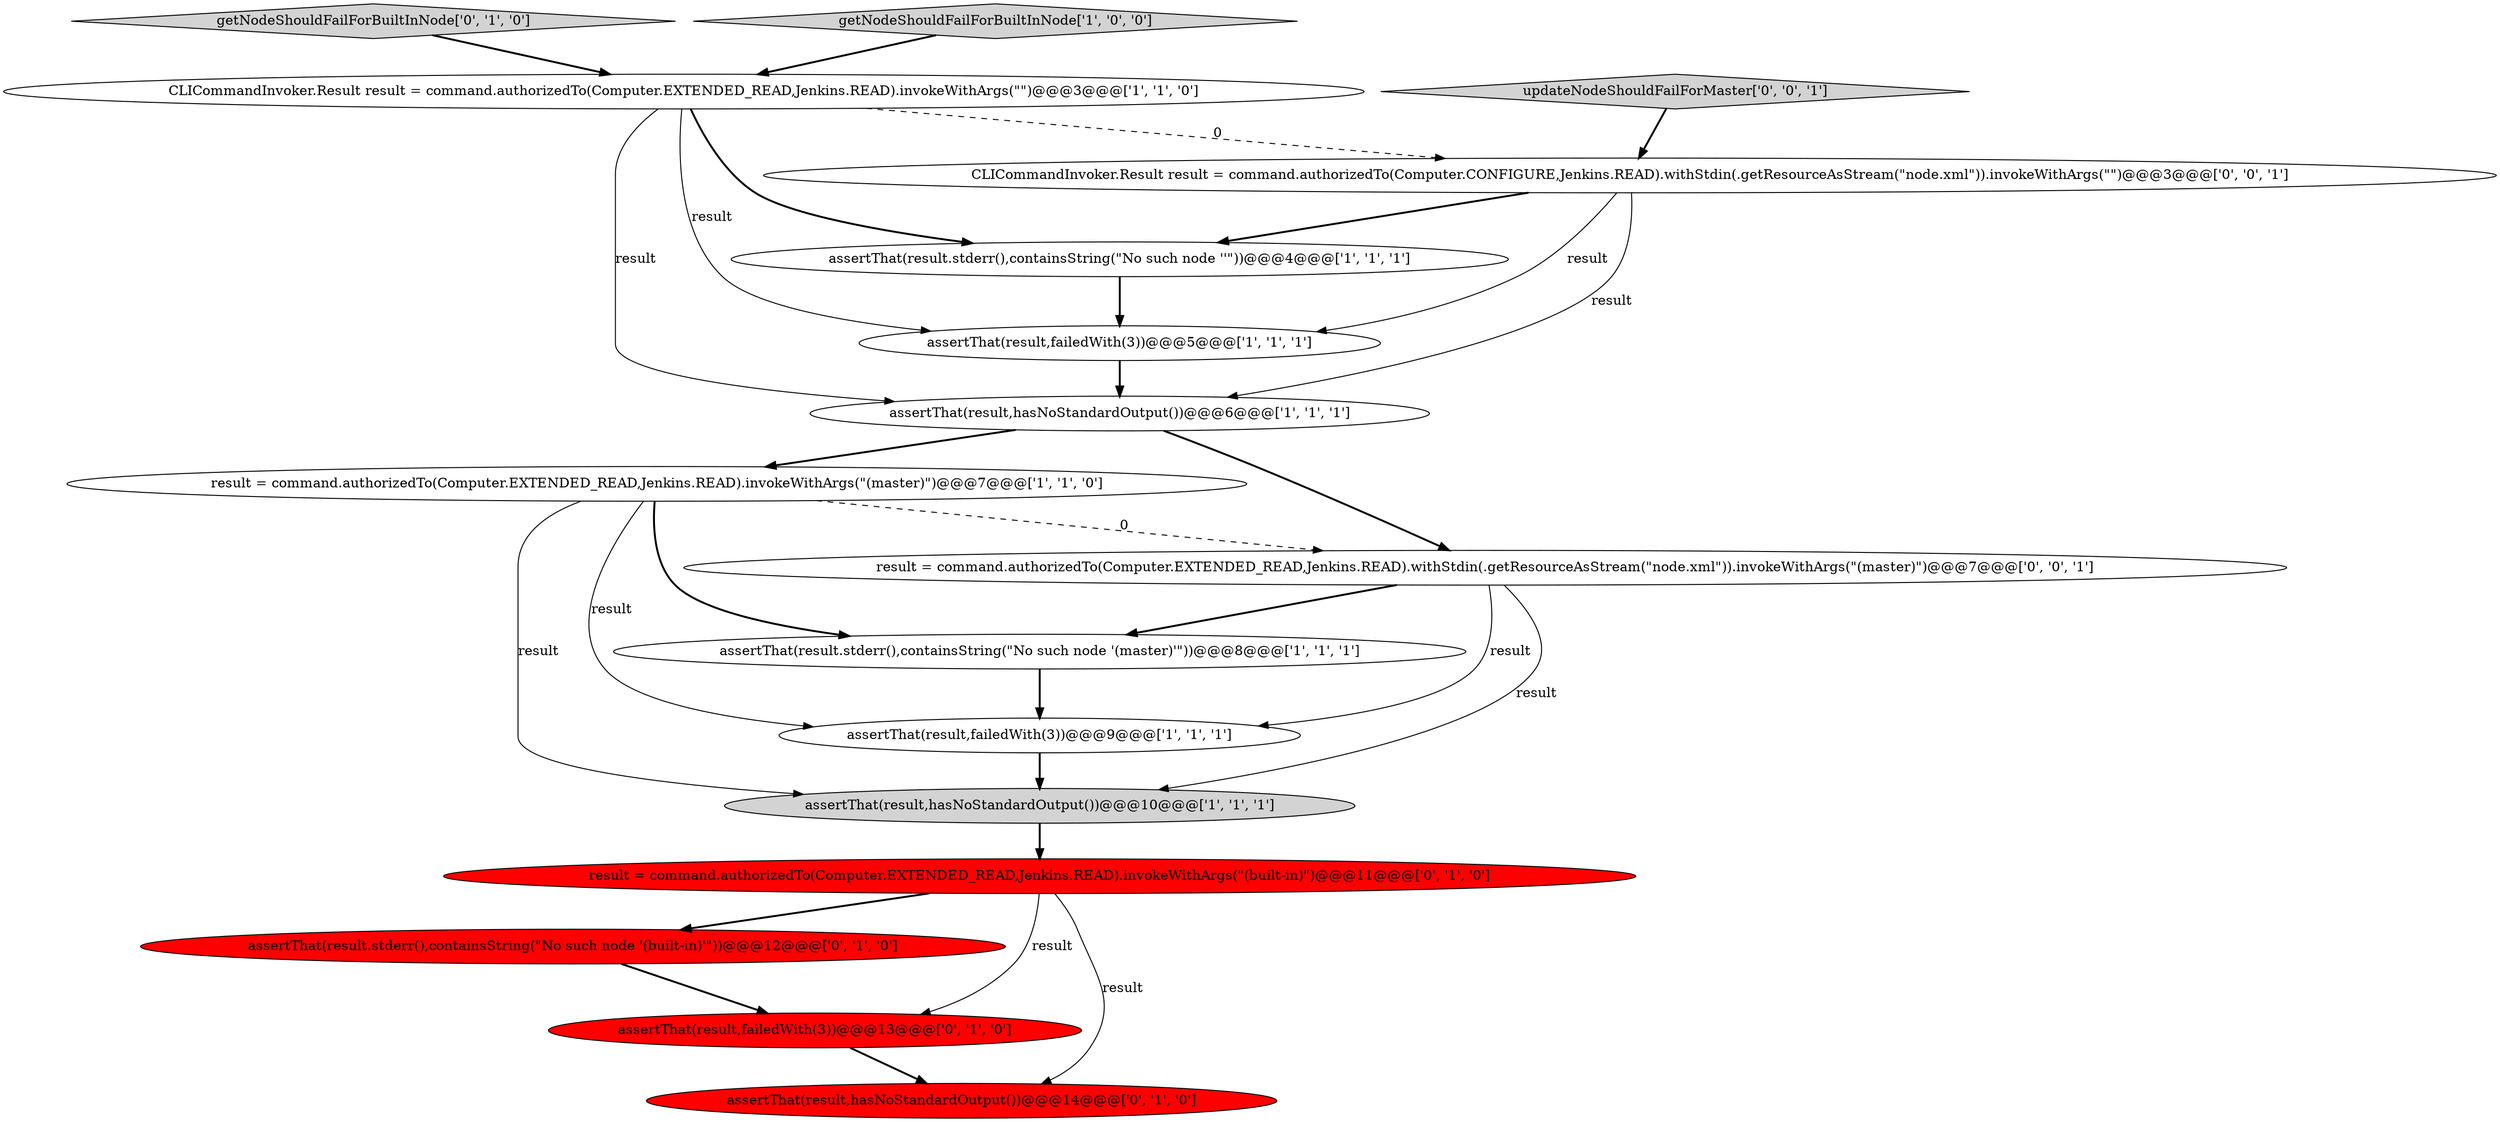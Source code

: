 digraph {
2 [style = filled, label = "result = command.authorizedTo(Computer.EXTENDED_READ,Jenkins.READ).invokeWithArgs(\"(master)\")@@@7@@@['1', '1', '0']", fillcolor = white, shape = ellipse image = "AAA0AAABBB1BBB"];
13 [style = filled, label = "assertThat(result.stderr(),containsString(\"No such node '(built-in)'\"))@@@12@@@['0', '1', '0']", fillcolor = red, shape = ellipse image = "AAA1AAABBB2BBB"];
3 [style = filled, label = "CLICommandInvoker.Result result = command.authorizedTo(Computer.EXTENDED_READ,Jenkins.READ).invokeWithArgs(\"\")@@@3@@@['1', '1', '0']", fillcolor = white, shape = ellipse image = "AAA0AAABBB1BBB"];
15 [style = filled, label = "updateNodeShouldFailForMaster['0', '0', '1']", fillcolor = lightgray, shape = diamond image = "AAA0AAABBB3BBB"];
9 [style = filled, label = "assertThat(result,hasNoStandardOutput())@@@14@@@['0', '1', '0']", fillcolor = red, shape = ellipse image = "AAA1AAABBB2BBB"];
1 [style = filled, label = "assertThat(result,failedWith(3))@@@9@@@['1', '1', '1']", fillcolor = white, shape = ellipse image = "AAA0AAABBB1BBB"];
10 [style = filled, label = "assertThat(result,failedWith(3))@@@13@@@['0', '1', '0']", fillcolor = red, shape = ellipse image = "AAA1AAABBB2BBB"];
5 [style = filled, label = "assertThat(result,hasNoStandardOutput())@@@10@@@['1', '1', '1']", fillcolor = lightgray, shape = ellipse image = "AAA0AAABBB1BBB"];
7 [style = filled, label = "assertThat(result,hasNoStandardOutput())@@@6@@@['1', '1', '1']", fillcolor = white, shape = ellipse image = "AAA0AAABBB1BBB"];
6 [style = filled, label = "assertThat(result.stderr(),containsString(\"No such node '(master)'\"))@@@8@@@['1', '1', '1']", fillcolor = white, shape = ellipse image = "AAA0AAABBB1BBB"];
0 [style = filled, label = "assertThat(result.stderr(),containsString(\"No such node ''\"))@@@4@@@['1', '1', '1']", fillcolor = white, shape = ellipse image = "AAA0AAABBB1BBB"];
8 [style = filled, label = "assertThat(result,failedWith(3))@@@5@@@['1', '1', '1']", fillcolor = white, shape = ellipse image = "AAA0AAABBB1BBB"];
16 [style = filled, label = "result = command.authorizedTo(Computer.EXTENDED_READ,Jenkins.READ).withStdin(.getResourceAsStream(\"node.xml\")).invokeWithArgs(\"(master)\")@@@7@@@['0', '0', '1']", fillcolor = white, shape = ellipse image = "AAA0AAABBB3BBB"];
14 [style = filled, label = "CLICommandInvoker.Result result = command.authorizedTo(Computer.CONFIGURE,Jenkins.READ).withStdin(.getResourceAsStream(\"node.xml\")).invokeWithArgs(\"\")@@@3@@@['0', '0', '1']", fillcolor = white, shape = ellipse image = "AAA0AAABBB3BBB"];
11 [style = filled, label = "getNodeShouldFailForBuiltInNode['0', '1', '0']", fillcolor = lightgray, shape = diamond image = "AAA0AAABBB2BBB"];
12 [style = filled, label = "result = command.authorizedTo(Computer.EXTENDED_READ,Jenkins.READ).invokeWithArgs(\"(built-in)\")@@@11@@@['0', '1', '0']", fillcolor = red, shape = ellipse image = "AAA1AAABBB2BBB"];
4 [style = filled, label = "getNodeShouldFailForBuiltInNode['1', '0', '0']", fillcolor = lightgray, shape = diamond image = "AAA0AAABBB1BBB"];
1->5 [style = bold, label=""];
13->10 [style = bold, label=""];
4->3 [style = bold, label=""];
2->5 [style = solid, label="result"];
15->14 [style = bold, label=""];
2->6 [style = bold, label=""];
3->8 [style = solid, label="result"];
12->9 [style = solid, label="result"];
16->6 [style = bold, label=""];
3->7 [style = solid, label="result"];
12->10 [style = solid, label="result"];
3->0 [style = bold, label=""];
8->7 [style = bold, label=""];
6->1 [style = bold, label=""];
12->13 [style = bold, label=""];
2->1 [style = solid, label="result"];
14->0 [style = bold, label=""];
5->12 [style = bold, label=""];
11->3 [style = bold, label=""];
14->8 [style = solid, label="result"];
14->7 [style = solid, label="result"];
7->2 [style = bold, label=""];
2->16 [style = dashed, label="0"];
7->16 [style = bold, label=""];
0->8 [style = bold, label=""];
16->1 [style = solid, label="result"];
16->5 [style = solid, label="result"];
10->9 [style = bold, label=""];
3->14 [style = dashed, label="0"];
}
